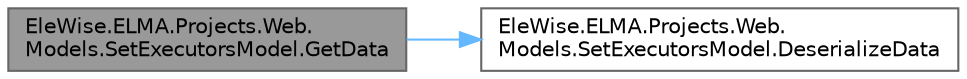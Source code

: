 digraph "EleWise.ELMA.Projects.Web.Models.SetExecutorsModel.GetData"
{
 // LATEX_PDF_SIZE
  bgcolor="transparent";
  edge [fontname=Helvetica,fontsize=10,labelfontname=Helvetica,labelfontsize=10];
  node [fontname=Helvetica,fontsize=10,shape=box,height=0.2,width=0.4];
  rankdir="LR";
  Node1 [id="Node000001",label="EleWise.ELMA.Projects.Web.\lModels.SetExecutorsModel.GetData",height=0.2,width=0.4,color="gray40", fillcolor="grey60", style="filled", fontcolor="black",tooltip="Возвращает хранимые данные"];
  Node1 -> Node2 [id="edge1_Node000001_Node000002",color="steelblue1",style="solid",tooltip=" "];
  Node2 [id="Node000002",label="EleWise.ELMA.Projects.Web.\lModels.SetExecutorsModel.DeserializeData",height=0.2,width=0.4,color="grey40", fillcolor="white", style="filled",URL="$class_ele_wise_1_1_e_l_m_a_1_1_projects_1_1_web_1_1_models_1_1_set_executors_model.html#aca7ef62b816dfa1a4b233d7447f263da",tooltip="Десериализовать хранимые данные"];
}
